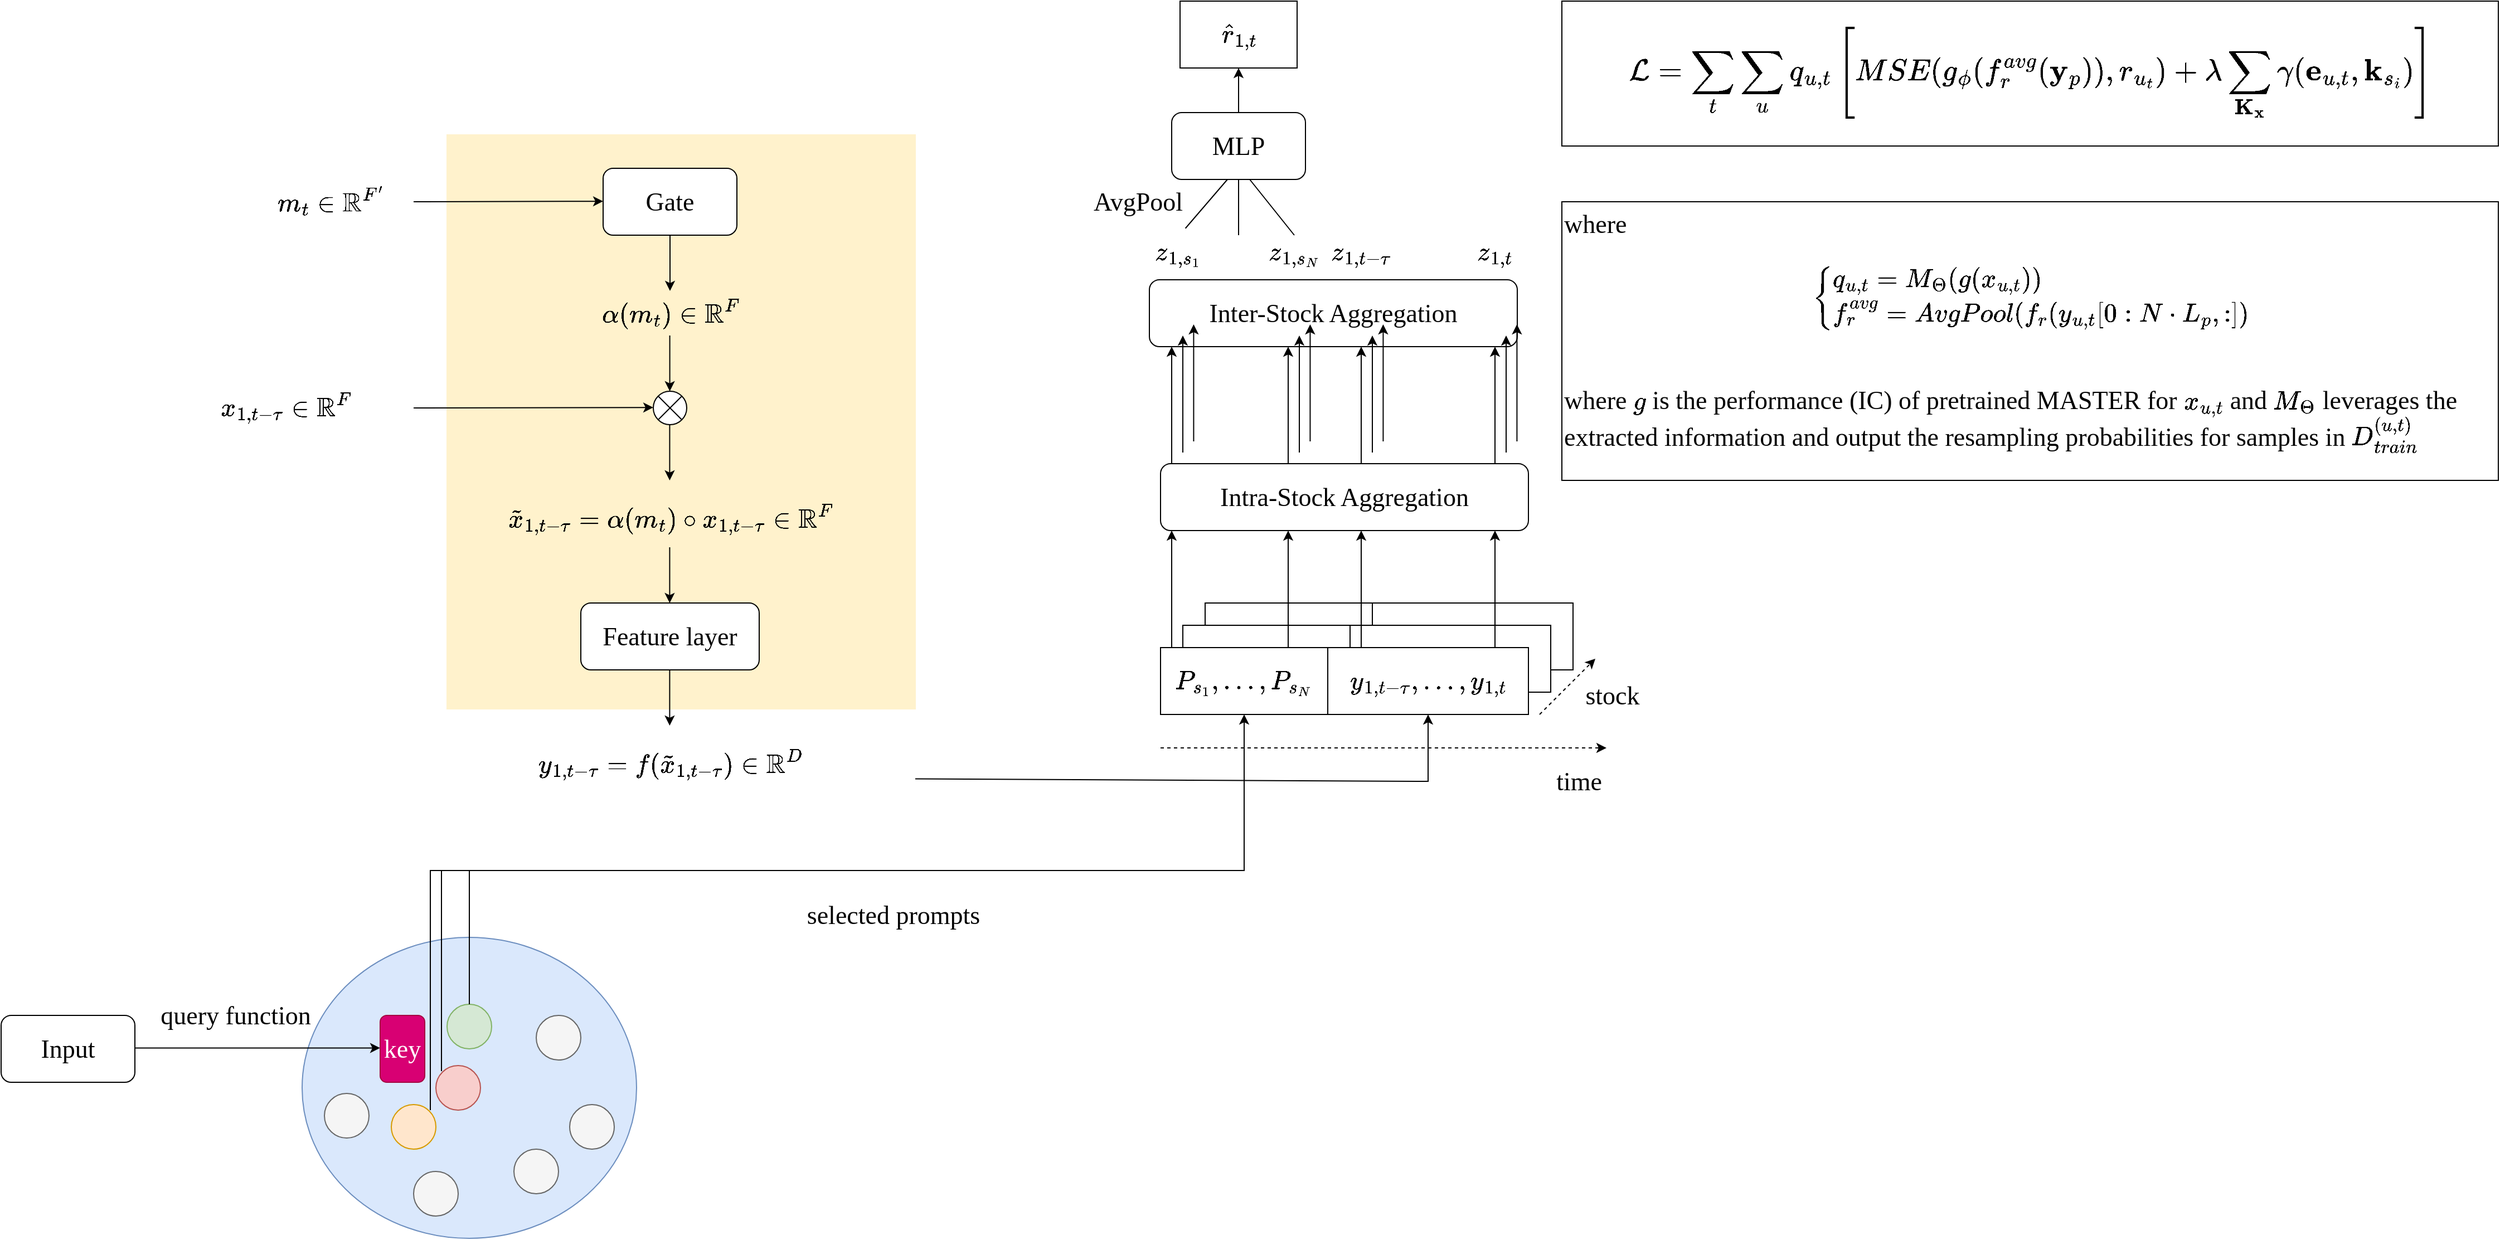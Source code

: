 <mxfile version="23.0.2" type="github">
  <diagram name="第 1 页" id="YHMcrKDChnRwgBGesPPQ">
    <mxGraphModel dx="2022" dy="1967" grid="1" gridSize="10" guides="1" tooltips="1" connect="1" arrows="1" fold="1" page="1" pageScale="1" pageWidth="980" pageHeight="1390" math="1" shadow="0">
      <root>
        <mxCell id="0" />
        <mxCell id="1" parent="0" />
        <mxCell id="3Lwh0dKBMKmvehDUKk6b-59" value="" style="rounded=0;whiteSpace=wrap;html=1;fontFamily=Times New Roman;fontSize=23;" parent="1" vertex="1">
          <mxGeometry x="950" y="480" width="180" height="60" as="geometry" />
        </mxCell>
        <mxCell id="3Lwh0dKBMKmvehDUKk6b-60" value="" style="rounded=0;whiteSpace=wrap;html=1;fontFamily=Times New Roman;fontSize=23;" parent="1" vertex="1">
          <mxGeometry x="800" y="480" width="150" height="60" as="geometry" />
        </mxCell>
        <mxCell id="3Lwh0dKBMKmvehDUKk6b-57" value="" style="rounded=0;whiteSpace=wrap;html=1;fontFamily=Times New Roman;fontSize=23;" parent="1" vertex="1">
          <mxGeometry x="930" y="500" width="180" height="60" as="geometry" />
        </mxCell>
        <mxCell id="3Lwh0dKBMKmvehDUKk6b-58" value="" style="rounded=0;whiteSpace=wrap;html=1;fontFamily=Times New Roman;fontSize=23;" parent="1" vertex="1">
          <mxGeometry x="780" y="500" width="150" height="60" as="geometry" />
        </mxCell>
        <mxCell id="3Lwh0dKBMKmvehDUKk6b-25" value="" style="ellipse;whiteSpace=wrap;html=1;fillColor=#dae8fc;strokeColor=#6c8ebf;fontFamily=Times New Roman;fontSize=23;" parent="1" vertex="1">
          <mxGeometry x="-10" y="780" width="300" height="270" as="geometry" />
        </mxCell>
        <mxCell id="3Lwh0dKBMKmvehDUKk6b-22" value="" style="rounded=0;whiteSpace=wrap;html=1;fillColor=#FFF2CC;strokeColor=#FFF2CC;fontFamily=Times New Roman;fontSize=23;" parent="1" vertex="1">
          <mxGeometry x="120" y="60" width="420" height="515" as="geometry" />
        </mxCell>
        <mxCell id="3Lwh0dKBMKmvehDUKk6b-2" value="&lt;font style=&quot;font-size: 23px;&quot;&gt;Gate&lt;/font&gt;" style="rounded=1;whiteSpace=wrap;html=1;fontFamily=Times New Roman;fontSize=23;" parent="1" vertex="1">
          <mxGeometry x="260" y="90" width="120" height="60" as="geometry" />
        </mxCell>
        <mxCell id="3Lwh0dKBMKmvehDUKk6b-5" value="&lt;font style=&quot;font-size: 23px;&quot;&gt;$$m_t \in \mathbb{R}^{F&#39;}$$&lt;/font&gt;" style="text;html=1;align=center;verticalAlign=middle;resizable=0;points=[];autosize=1;strokeColor=none;fillColor=none;fontFamily=Times New Roman;fontSize=23;" parent="1" vertex="1">
          <mxGeometry x="-135" y="100" width="300" height="40" as="geometry" />
        </mxCell>
        <mxCell id="3Lwh0dKBMKmvehDUKk6b-8" value="" style="endArrow=classic;html=1;rounded=0;exitX=0.5;exitY=1;exitDx=0;exitDy=0;fontFamily=Times New Roman;fontSize=23;" parent="1" source="3Lwh0dKBMKmvehDUKk6b-2" edge="1">
          <mxGeometry width="50" height="50" relative="1" as="geometry">
            <mxPoint x="330" y="240" as="sourcePoint" />
            <mxPoint x="320" y="200" as="targetPoint" />
          </mxGeometry>
        </mxCell>
        <mxCell id="3Lwh0dKBMKmvehDUKk6b-9" value="&lt;font style=&quot;font-size: 23px;&quot;&gt;$$\alpha({m_t}) \in \mathbb{R}^{F}$$&lt;/font&gt;" style="text;html=1;align=center;verticalAlign=middle;resizable=0;points=[];autosize=1;strokeColor=none;fillColor=none;fontFamily=Times New Roman;fontSize=23;" parent="1" vertex="1">
          <mxGeometry x="125" y="200" width="390" height="40" as="geometry" />
        </mxCell>
        <mxCell id="3Lwh0dKBMKmvehDUKk6b-10" value="&lt;font style=&quot;font-size: 23px;&quot;&gt;$$x_{1,t-\tau}\in \mathbb{R}^{F}&lt;br style=&quot;font-size: 23px;&quot;&gt;$$&lt;/font&gt;" style="text;html=1;align=center;verticalAlign=middle;resizable=0;points=[];autosize=1;strokeColor=none;fillColor=none;fontFamily=Times New Roman;fontSize=23;" parent="1" vertex="1">
          <mxGeometry x="-200" y="270" width="350" height="70" as="geometry" />
        </mxCell>
        <mxCell id="3Lwh0dKBMKmvehDUKk6b-12" value="" style="endArrow=classic;html=1;rounded=0;exitX=0.5;exitY=1;exitDx=0;exitDy=0;fontFamily=Times New Roman;fontSize=23;" parent="1" edge="1">
          <mxGeometry width="50" height="50" relative="1" as="geometry">
            <mxPoint x="319.79" y="240" as="sourcePoint" />
            <mxPoint x="319.79" y="290" as="targetPoint" />
          </mxGeometry>
        </mxCell>
        <mxCell id="3Lwh0dKBMKmvehDUKk6b-13" value="" style="shape=sumEllipse;perimeter=ellipsePerimeter;whiteSpace=wrap;html=1;backgroundOutline=1;fontFamily=Times New Roman;fontSize=23;" parent="1" vertex="1">
          <mxGeometry x="305" y="290" width="30" height="30" as="geometry" />
        </mxCell>
        <mxCell id="3Lwh0dKBMKmvehDUKk6b-14" value="&lt;font style=&quot;font-size: 23px;&quot;&gt;$$\tilde{x}_{1,t-\tau} =\alpha({m_t}) \circ x_{1,t-\tau}&lt;br style=&quot;font-size: 23px;&quot;&gt;\in \mathbb{R}^{F}&lt;br style=&quot;font-size: 23px;&quot;&gt;$$&lt;/font&gt;" style="text;html=1;align=center;verticalAlign=middle;resizable=0;points=[];autosize=1;strokeColor=none;fillColor=none;fontFamily=Times New Roman;fontSize=23;" parent="1" vertex="1">
          <mxGeometry x="50" y="355" width="540" height="100" as="geometry" />
        </mxCell>
        <mxCell id="3Lwh0dKBMKmvehDUKk6b-15" value="" style="endArrow=classic;html=1;rounded=0;exitX=0.5;exitY=1;exitDx=0;exitDy=0;fontFamily=Times New Roman;fontSize=23;" parent="1" edge="1">
          <mxGeometry width="50" height="50" relative="1" as="geometry">
            <mxPoint x="319.71" y="320" as="sourcePoint" />
            <mxPoint x="319.71" y="370" as="targetPoint" />
          </mxGeometry>
        </mxCell>
        <mxCell id="3Lwh0dKBMKmvehDUKk6b-16" value="" style="endArrow=classic;html=1;rounded=0;exitX=0.5;exitY=1;exitDx=0;exitDy=0;fontFamily=Times New Roman;fontSize=23;" parent="1" edge="1">
          <mxGeometry width="50" height="50" relative="1" as="geometry">
            <mxPoint x="319.71" y="430" as="sourcePoint" />
            <mxPoint x="319.71" y="480" as="targetPoint" />
          </mxGeometry>
        </mxCell>
        <mxCell id="3Lwh0dKBMKmvehDUKk6b-17" value="&lt;font style=&quot;font-size: 23px;&quot;&gt;Feature layer&lt;/font&gt;" style="rounded=1;whiteSpace=wrap;html=1;fontFamily=Times New Roman;fontSize=23;" parent="1" vertex="1">
          <mxGeometry x="240" y="480" width="160" height="60" as="geometry" />
        </mxCell>
        <mxCell id="3Lwh0dKBMKmvehDUKk6b-18" value="&lt;font style=&quot;font-size: 23px;&quot;&gt;$$y_{1,t-\tau} = f(\tilde{x}_{1,t-\tau}&lt;br style=&quot;font-size: 23px;&quot;&gt;)\in \mathbb{R}^{D}&lt;br style=&quot;font-size: 23px;&quot;&gt;$$&lt;/font&gt;" style="text;html=1;align=center;verticalAlign=middle;resizable=0;points=[];autosize=1;strokeColor=none;fillColor=none;fontFamily=Times New Roman;fontSize=23;" parent="1" vertex="1">
          <mxGeometry x="130" y="575" width="380" height="100" as="geometry" />
        </mxCell>
        <mxCell id="3Lwh0dKBMKmvehDUKk6b-21" value="" style="endArrow=classic;html=1;rounded=0;exitX=0.5;exitY=1;exitDx=0;exitDy=0;fontFamily=Times New Roman;fontSize=23;" parent="1" edge="1">
          <mxGeometry width="50" height="50" relative="1" as="geometry">
            <mxPoint x="319.7" y="540" as="sourcePoint" />
            <mxPoint x="319.7" y="590" as="targetPoint" />
          </mxGeometry>
        </mxCell>
        <mxCell id="3Lwh0dKBMKmvehDUKk6b-23" value="" style="endArrow=classic;html=1;rounded=0;entryX=0;entryY=0.5;entryDx=0;entryDy=0;fontFamily=Times New Roman;fontSize=23;" parent="1" edge="1">
          <mxGeometry width="50" height="50" relative="1" as="geometry">
            <mxPoint x="90" y="120" as="sourcePoint" />
            <mxPoint x="260" y="119.57" as="targetPoint" />
          </mxGeometry>
        </mxCell>
        <mxCell id="3Lwh0dKBMKmvehDUKk6b-24" value="" style="endArrow=classic;html=1;rounded=0;entryX=0;entryY=0.5;entryDx=0;entryDy=0;fontFamily=Times New Roman;fontSize=23;" parent="1" edge="1">
          <mxGeometry width="50" height="50" relative="1" as="geometry">
            <mxPoint x="90" y="305" as="sourcePoint" />
            <mxPoint x="305" y="304.57" as="targetPoint" />
          </mxGeometry>
        </mxCell>
        <mxCell id="3Lwh0dKBMKmvehDUKk6b-26" value="&lt;font style=&quot;font-size: 23px;&quot;&gt;Input&lt;/font&gt;" style="rounded=1;whiteSpace=wrap;html=1;fontFamily=Times New Roman;fontSize=23;" parent="1" vertex="1">
          <mxGeometry x="-280" y="850" width="120" height="60" as="geometry" />
        </mxCell>
        <mxCell id="3Lwh0dKBMKmvehDUKk6b-27" value="" style="endArrow=classic;html=1;rounded=0;fontFamily=Times New Roman;fontSize=23;" parent="1" edge="1">
          <mxGeometry width="50" height="50" relative="1" as="geometry">
            <mxPoint x="-160" y="879.23" as="sourcePoint" />
            <mxPoint x="60" y="879.23" as="targetPoint" />
          </mxGeometry>
        </mxCell>
        <mxCell id="3Lwh0dKBMKmvehDUKk6b-28" value="&lt;font style=&quot;font-size: 23px;&quot;&gt;query function&lt;/font&gt;" style="text;html=1;align=center;verticalAlign=middle;resizable=0;points=[];autosize=1;strokeColor=none;fillColor=none;fontFamily=Times New Roman;fontSize=23;" parent="1" vertex="1">
          <mxGeometry x="-150" y="830" width="160" height="40" as="geometry" />
        </mxCell>
        <mxCell id="3Lwh0dKBMKmvehDUKk6b-29" value="&lt;font style=&quot;font-size: 23px;&quot;&gt;key&lt;/font&gt;" style="rounded=1;whiteSpace=wrap;html=1;fillColor=#d80073;fontColor=#ffffff;strokeColor=#A50040;fontFamily=Times New Roman;fontSize=23;" parent="1" vertex="1">
          <mxGeometry x="60" y="850" width="40" height="60" as="geometry" />
        </mxCell>
        <mxCell id="3Lwh0dKBMKmvehDUKk6b-30" value="" style="ellipse;whiteSpace=wrap;html=1;aspect=fixed;fillColor=#d5e8d4;strokeColor=#82b366;fontFamily=Times New Roman;fontSize=23;" parent="1" vertex="1">
          <mxGeometry x="120" y="840" width="40" height="40" as="geometry" />
        </mxCell>
        <mxCell id="3Lwh0dKBMKmvehDUKk6b-31" value="" style="ellipse;whiteSpace=wrap;html=1;aspect=fixed;fillColor=#f8cecc;strokeColor=#b85450;fontFamily=Times New Roman;fontSize=23;" parent="1" vertex="1">
          <mxGeometry x="110" y="895" width="40" height="40" as="geometry" />
        </mxCell>
        <mxCell id="3Lwh0dKBMKmvehDUKk6b-32" value="" style="ellipse;whiteSpace=wrap;html=1;aspect=fixed;fillColor=#ffe6cc;strokeColor=#d79b00;fontFamily=Times New Roman;fontSize=23;" parent="1" vertex="1">
          <mxGeometry x="70" y="930" width="40" height="40" as="geometry" />
        </mxCell>
        <mxCell id="3Lwh0dKBMKmvehDUKk6b-41" value="" style="ellipse;whiteSpace=wrap;html=1;aspect=fixed;fillColor=#f5f5f5;strokeColor=#666666;fontColor=#333333;fontFamily=Times New Roman;fontSize=23;" parent="1" vertex="1">
          <mxGeometry x="200" y="850" width="40" height="40" as="geometry" />
        </mxCell>
        <mxCell id="3Lwh0dKBMKmvehDUKk6b-43" value="" style="ellipse;whiteSpace=wrap;html=1;aspect=fixed;fillColor=#f5f5f5;strokeColor=#666666;fontColor=#333333;fontFamily=Times New Roman;fontSize=23;" parent="1" vertex="1">
          <mxGeometry x="230" y="930" width="40" height="40" as="geometry" />
        </mxCell>
        <mxCell id="3Lwh0dKBMKmvehDUKk6b-44" value="" style="ellipse;whiteSpace=wrap;html=1;aspect=fixed;fillColor=#f5f5f5;strokeColor=#666666;fontColor=#333333;fontFamily=Times New Roman;fontSize=23;" parent="1" vertex="1">
          <mxGeometry x="180" y="970" width="40" height="40" as="geometry" />
        </mxCell>
        <mxCell id="3Lwh0dKBMKmvehDUKk6b-45" value="" style="ellipse;whiteSpace=wrap;html=1;aspect=fixed;fillColor=#f5f5f5;strokeColor=#666666;fontColor=#333333;fontFamily=Times New Roman;fontSize=23;" parent="1" vertex="1">
          <mxGeometry x="90" y="990" width="40" height="40" as="geometry" />
        </mxCell>
        <mxCell id="3Lwh0dKBMKmvehDUKk6b-46" value="" style="ellipse;whiteSpace=wrap;html=1;aspect=fixed;fillColor=#f5f5f5;strokeColor=#666666;fontColor=#333333;fontFamily=Times New Roman;fontSize=23;" parent="1" vertex="1">
          <mxGeometry x="10" y="920" width="40" height="40" as="geometry" />
        </mxCell>
        <mxCell id="3Lwh0dKBMKmvehDUKk6b-47" value="" style="endArrow=classic;html=1;rounded=0;entryX=0.5;entryY=1;entryDx=0;entryDy=0;fontFamily=Times New Roman;fontSize=23;" parent="1" target="3Lwh0dKBMKmvehDUKk6b-56" edge="1">
          <mxGeometry width="50" height="50" relative="1" as="geometry">
            <mxPoint x="140" y="840" as="sourcePoint" />
            <mxPoint x="880" y="580" as="targetPoint" />
            <Array as="points">
              <mxPoint x="140" y="720" />
              <mxPoint x="835" y="720" />
            </Array>
          </mxGeometry>
        </mxCell>
        <mxCell id="3Lwh0dKBMKmvehDUKk6b-49" value="" style="endArrow=classic;html=1;rounded=0;exitX=1.031;exitY=0.628;exitDx=0;exitDy=0;exitPerimeter=0;entryX=0.5;entryY=1;entryDx=0;entryDy=0;fontFamily=Times New Roman;fontSize=23;" parent="1" target="3Lwh0dKBMKmvehDUKk6b-50" edge="1">
          <mxGeometry width="50" height="50" relative="1" as="geometry">
            <mxPoint x="540.0" y="637.8" as="sourcePoint" />
            <mxPoint x="998" y="690" as="targetPoint" />
            <Array as="points">
              <mxPoint x="1000" y="640" />
            </Array>
          </mxGeometry>
        </mxCell>
        <mxCell id="3Lwh0dKBMKmvehDUKk6b-50" value="&lt;font style=&quot;font-size: 23px;&quot;&gt;$$y_{1,t-\tau}, \dots,&amp;nbsp;y_{1,t}$$&lt;/font&gt;" style="rounded=0;whiteSpace=wrap;html=1;fontFamily=Times New Roman;fontSize=23;" parent="1" vertex="1">
          <mxGeometry x="910" y="520" width="180" height="60" as="geometry" />
        </mxCell>
        <mxCell id="3Lwh0dKBMKmvehDUKk6b-54" value="" style="endArrow=none;html=1;rounded=0;fontFamily=Times New Roman;fontSize=23;" parent="1" edge="1">
          <mxGeometry width="50" height="50" relative="1" as="geometry">
            <mxPoint x="115" y="900" as="sourcePoint" />
            <mxPoint x="140" y="720" as="targetPoint" />
            <Array as="points">
              <mxPoint x="115" y="720" />
            </Array>
          </mxGeometry>
        </mxCell>
        <mxCell id="3Lwh0dKBMKmvehDUKk6b-55" value="" style="endArrow=none;html=1;rounded=0;fontFamily=Times New Roman;fontSize=23;" parent="1" edge="1">
          <mxGeometry width="50" height="50" relative="1" as="geometry">
            <mxPoint x="105" y="935" as="sourcePoint" />
            <mxPoint x="120" y="720" as="targetPoint" />
            <Array as="points">
              <mxPoint x="105" y="720" />
            </Array>
          </mxGeometry>
        </mxCell>
        <mxCell id="3Lwh0dKBMKmvehDUKk6b-56" value="&lt;font style=&quot;font-size: 23px;&quot;&gt;$$P_{s_1}, \dots,P_{s_N}&lt;br style=&quot;font-size: 23px;&quot;&gt;$$&lt;/font&gt;" style="rounded=0;whiteSpace=wrap;html=1;fontFamily=Times New Roman;fontSize=23;" parent="1" vertex="1">
          <mxGeometry x="760" y="520" width="150" height="60" as="geometry" />
        </mxCell>
        <mxCell id="3Lwh0dKBMKmvehDUKk6b-62" value="" style="endArrow=classic;html=1;rounded=0;dashed=1;fontFamily=Times New Roman;fontSize=23;" parent="1" edge="1">
          <mxGeometry width="50" height="50" relative="1" as="geometry">
            <mxPoint x="1100" y="580" as="sourcePoint" />
            <mxPoint x="1150" y="530" as="targetPoint" />
          </mxGeometry>
        </mxCell>
        <mxCell id="3Lwh0dKBMKmvehDUKk6b-63" value="&lt;font style=&quot;font-size: 23px;&quot;&gt;stock&lt;/font&gt;" style="text;html=1;align=center;verticalAlign=middle;resizable=0;points=[];autosize=1;strokeColor=none;fillColor=none;fontFamily=Times New Roman;fontSize=23;" parent="1" vertex="1">
          <mxGeometry x="1130" y="543" width="70" height="40" as="geometry" />
        </mxCell>
        <mxCell id="3Lwh0dKBMKmvehDUKk6b-64" value="" style="endArrow=classic;html=1;rounded=0;dashed=1;fontFamily=Times New Roman;fontSize=23;" parent="1" edge="1">
          <mxGeometry width="50" height="50" relative="1" as="geometry">
            <mxPoint x="760" y="610" as="sourcePoint" />
            <mxPoint x="1160" y="610" as="targetPoint" />
          </mxGeometry>
        </mxCell>
        <mxCell id="3Lwh0dKBMKmvehDUKk6b-65" value="&lt;font style=&quot;font-size: 23px;&quot;&gt;time&lt;/font&gt;" style="text;html=1;align=center;verticalAlign=middle;resizable=0;points=[];autosize=1;strokeColor=none;fillColor=none;fontFamily=Times New Roman;fontSize=23;" parent="1" vertex="1">
          <mxGeometry x="1105" y="620" width="60" height="40" as="geometry" />
        </mxCell>
        <mxCell id="3Lwh0dKBMKmvehDUKk6b-66" value="" style="endArrow=classic;html=1;rounded=0;exitX=0;exitY=0.25;exitDx=0;exitDy=0;fontFamily=Times New Roman;fontSize=23;" parent="1" edge="1">
          <mxGeometry width="50" height="50" relative="1" as="geometry">
            <mxPoint x="770" y="520" as="sourcePoint" />
            <mxPoint x="770" y="415" as="targetPoint" />
          </mxGeometry>
        </mxCell>
        <mxCell id="3Lwh0dKBMKmvehDUKk6b-67" value="" style="endArrow=classic;html=1;rounded=0;exitX=0;exitY=0.25;exitDx=0;exitDy=0;fontFamily=Times New Roman;fontSize=23;" parent="1" edge="1">
          <mxGeometry width="50" height="50" relative="1" as="geometry">
            <mxPoint x="874.5" y="520" as="sourcePoint" />
            <mxPoint x="874.5" y="415" as="targetPoint" />
          </mxGeometry>
        </mxCell>
        <mxCell id="3Lwh0dKBMKmvehDUKk6b-68" value="" style="endArrow=classic;html=1;rounded=0;exitX=0;exitY=0.25;exitDx=0;exitDy=0;fontFamily=Times New Roman;fontSize=23;" parent="1" edge="1">
          <mxGeometry width="50" height="50" relative="1" as="geometry">
            <mxPoint x="940" y="520" as="sourcePoint" />
            <mxPoint x="940" y="415" as="targetPoint" />
          </mxGeometry>
        </mxCell>
        <mxCell id="3Lwh0dKBMKmvehDUKk6b-69" value="" style="endArrow=classic;html=1;rounded=0;exitX=0;exitY=0.25;exitDx=0;exitDy=0;fontFamily=Times New Roman;fontSize=23;" parent="1" edge="1">
          <mxGeometry width="50" height="50" relative="1" as="geometry">
            <mxPoint x="1060" y="520" as="sourcePoint" />
            <mxPoint x="1060" y="415" as="targetPoint" />
          </mxGeometry>
        </mxCell>
        <mxCell id="3Lwh0dKBMKmvehDUKk6b-70" value="&lt;font style=&quot;font-size: 23px;&quot;&gt;Intra-Stock Aggregation&lt;/font&gt;" style="rounded=1;whiteSpace=wrap;html=1;fontFamily=Times New Roman;fontSize=23;" parent="1" vertex="1">
          <mxGeometry x="760" y="355" width="330" height="60" as="geometry" />
        </mxCell>
        <mxCell id="3Lwh0dKBMKmvehDUKk6b-71" value="&lt;font style=&quot;font-size: 23px;&quot;&gt;selected prompts&lt;/font&gt;" style="text;html=1;align=center;verticalAlign=middle;resizable=0;points=[];autosize=1;strokeColor=none;fillColor=none;fontFamily=Times New Roman;fontSize=23;" parent="1" vertex="1">
          <mxGeometry x="430" y="740" width="180" height="40" as="geometry" />
        </mxCell>
        <mxCell id="3Lwh0dKBMKmvehDUKk6b-72" value="" style="endArrow=classic;html=1;rounded=0;exitX=0;exitY=0.25;exitDx=0;exitDy=0;fontFamily=Times New Roman;fontSize=23;" parent="1" edge="1">
          <mxGeometry width="50" height="50" relative="1" as="geometry">
            <mxPoint x="770" y="355" as="sourcePoint" />
            <mxPoint x="770" y="250" as="targetPoint" />
          </mxGeometry>
        </mxCell>
        <mxCell id="3Lwh0dKBMKmvehDUKk6b-73" value="" style="endArrow=classic;html=1;rounded=0;exitX=0;exitY=0.25;exitDx=0;exitDy=0;fontFamily=Times New Roman;fontSize=23;" parent="1" edge="1">
          <mxGeometry width="50" height="50" relative="1" as="geometry">
            <mxPoint x="874.5" y="355" as="sourcePoint" />
            <mxPoint x="874.5" y="250" as="targetPoint" />
          </mxGeometry>
        </mxCell>
        <mxCell id="3Lwh0dKBMKmvehDUKk6b-74" value="" style="endArrow=classic;html=1;rounded=0;exitX=0;exitY=0.25;exitDx=0;exitDy=0;fontFamily=Times New Roman;fontSize=23;" parent="1" edge="1">
          <mxGeometry width="50" height="50" relative="1" as="geometry">
            <mxPoint x="940" y="355" as="sourcePoint" />
            <mxPoint x="940" y="250" as="targetPoint" />
          </mxGeometry>
        </mxCell>
        <mxCell id="3Lwh0dKBMKmvehDUKk6b-76" value="&lt;font style=&quot;font-size: 23px;&quot;&gt;Inter-Stock Aggregation&lt;/font&gt;" style="rounded=1;whiteSpace=wrap;html=1;fontFamily=Times New Roman;fontSize=23;" parent="1" vertex="1">
          <mxGeometry x="750" y="190" width="330" height="60" as="geometry" />
        </mxCell>
        <mxCell id="3Lwh0dKBMKmvehDUKk6b-75" value="" style="endArrow=classic;html=1;rounded=0;exitX=0;exitY=0.25;exitDx=0;exitDy=0;fontFamily=Times New Roman;fontSize=23;" parent="1" edge="1">
          <mxGeometry width="50" height="50" relative="1" as="geometry">
            <mxPoint x="1060" y="355" as="sourcePoint" />
            <mxPoint x="1060" y="250" as="targetPoint" />
          </mxGeometry>
        </mxCell>
        <mxCell id="3Lwh0dKBMKmvehDUKk6b-77" value="$$z_{1, s_1}$$" style="text;html=1;align=center;verticalAlign=middle;resizable=0;points=[];autosize=1;strokeColor=none;fillColor=none;fontSize=23;fontFamily=Times New Roman;" parent="1" vertex="1">
          <mxGeometry x="690" y="145" width="170" height="40" as="geometry" />
        </mxCell>
        <mxCell id="3Lwh0dKBMKmvehDUKk6b-78" value="$$z_{1, s_N}$$" style="text;html=1;align=center;verticalAlign=middle;resizable=0;points=[];autosize=1;strokeColor=none;fillColor=none;fontSize=23;fontFamily=Times New Roman;" parent="1" vertex="1">
          <mxGeometry x="795" y="145" width="170" height="40" as="geometry" />
        </mxCell>
        <mxCell id="3Lwh0dKBMKmvehDUKk6b-79" value="$$z_{1, t-\tau}$$" style="text;html=1;align=center;verticalAlign=middle;resizable=0;points=[];autosize=1;strokeColor=none;fillColor=none;fontSize=23;fontFamily=Times New Roman;" parent="1" vertex="1">
          <mxGeometry x="850" y="145" width="180" height="40" as="geometry" />
        </mxCell>
        <mxCell id="3Lwh0dKBMKmvehDUKk6b-81" value="$$z_{1, t}$$" style="text;html=1;align=center;verticalAlign=middle;resizable=0;points=[];autosize=1;strokeColor=none;fillColor=none;fontSize=23;fontFamily=Times New Roman;" parent="1" vertex="1">
          <mxGeometry x="990" y="145" width="140" height="40" as="geometry" />
        </mxCell>
        <mxCell id="3Lwh0dKBMKmvehDUKk6b-82" value="" style="endArrow=classic;html=1;rounded=0;exitX=0;exitY=0.25;exitDx=0;exitDy=0;fontFamily=Times New Roman;fontSize=23;" parent="1" edge="1">
          <mxGeometry width="50" height="50" relative="1" as="geometry">
            <mxPoint x="780" y="345" as="sourcePoint" />
            <mxPoint x="780" y="240" as="targetPoint" />
          </mxGeometry>
        </mxCell>
        <mxCell id="3Lwh0dKBMKmvehDUKk6b-83" value="" style="endArrow=classic;html=1;rounded=0;exitX=0;exitY=0.25;exitDx=0;exitDy=0;fontFamily=Times New Roman;fontSize=23;" parent="1" edge="1">
          <mxGeometry width="50" height="50" relative="1" as="geometry">
            <mxPoint x="884.5" y="345" as="sourcePoint" />
            <mxPoint x="884.5" y="240" as="targetPoint" />
          </mxGeometry>
        </mxCell>
        <mxCell id="3Lwh0dKBMKmvehDUKk6b-84" value="" style="endArrow=classic;html=1;rounded=0;exitX=0;exitY=0.25;exitDx=0;exitDy=0;fontFamily=Times New Roman;fontSize=23;" parent="1" edge="1">
          <mxGeometry width="50" height="50" relative="1" as="geometry">
            <mxPoint x="950" y="345" as="sourcePoint" />
            <mxPoint x="950" y="240" as="targetPoint" />
          </mxGeometry>
        </mxCell>
        <mxCell id="3Lwh0dKBMKmvehDUKk6b-85" value="" style="endArrow=classic;html=1;rounded=0;exitX=0;exitY=0.25;exitDx=0;exitDy=0;fontFamily=Times New Roman;fontSize=23;" parent="1" edge="1">
          <mxGeometry width="50" height="50" relative="1" as="geometry">
            <mxPoint x="1070" y="345" as="sourcePoint" />
            <mxPoint x="1070" y="240" as="targetPoint" />
          </mxGeometry>
        </mxCell>
        <mxCell id="3Lwh0dKBMKmvehDUKk6b-86" value="" style="endArrow=classic;html=1;rounded=0;exitX=0;exitY=0.25;exitDx=0;exitDy=0;fontFamily=Times New Roman;fontSize=23;" parent="1" edge="1">
          <mxGeometry width="50" height="50" relative="1" as="geometry">
            <mxPoint x="789.71" y="335" as="sourcePoint" />
            <mxPoint x="789.71" y="230" as="targetPoint" />
          </mxGeometry>
        </mxCell>
        <mxCell id="3Lwh0dKBMKmvehDUKk6b-87" value="" style="endArrow=classic;html=1;rounded=0;exitX=0;exitY=0.25;exitDx=0;exitDy=0;fontFamily=Times New Roman;fontSize=23;" parent="1" edge="1">
          <mxGeometry width="50" height="50" relative="1" as="geometry">
            <mxPoint x="894.21" y="335" as="sourcePoint" />
            <mxPoint x="894.21" y="230" as="targetPoint" />
          </mxGeometry>
        </mxCell>
        <mxCell id="3Lwh0dKBMKmvehDUKk6b-88" value="" style="endArrow=classic;html=1;rounded=0;exitX=0;exitY=0.25;exitDx=0;exitDy=0;fontFamily=Times New Roman;fontSize=23;" parent="1" edge="1">
          <mxGeometry width="50" height="50" relative="1" as="geometry">
            <mxPoint x="959.71" y="335" as="sourcePoint" />
            <mxPoint x="959.71" y="230" as="targetPoint" />
          </mxGeometry>
        </mxCell>
        <mxCell id="3Lwh0dKBMKmvehDUKk6b-89" value="" style="endArrow=classic;html=1;rounded=0;exitX=0;exitY=0.25;exitDx=0;exitDy=0;fontFamily=Times New Roman;fontSize=23;" parent="1" edge="1">
          <mxGeometry width="50" height="50" relative="1" as="geometry">
            <mxPoint x="1079.71" y="335" as="sourcePoint" />
            <mxPoint x="1079.71" y="230" as="targetPoint" />
          </mxGeometry>
        </mxCell>
        <mxCell id="3Lwh0dKBMKmvehDUKk6b-90" value="" style="endArrow=none;html=1;rounded=0;exitX=0.543;exitY=-0.028;exitDx=0;exitDy=0;exitPerimeter=0;fontFamily=Times New Roman;fontSize=23;" parent="1" source="3Lwh0dKBMKmvehDUKk6b-77" edge="1">
          <mxGeometry width="50" height="50" relative="1" as="geometry">
            <mxPoint x="775" y="150" as="sourcePoint" />
            <mxPoint x="820" y="100" as="targetPoint" />
          </mxGeometry>
        </mxCell>
        <mxCell id="3Lwh0dKBMKmvehDUKk6b-91" value="" style="endArrow=none;html=1;rounded=0;fontFamily=Times New Roman;fontSize=23;" parent="1" edge="1">
          <mxGeometry width="50" height="50" relative="1" as="geometry">
            <mxPoint x="830" y="150" as="sourcePoint" />
            <mxPoint x="830" y="100" as="targetPoint" />
          </mxGeometry>
        </mxCell>
        <mxCell id="3Lwh0dKBMKmvehDUKk6b-92" value="" style="endArrow=none;html=1;rounded=0;fontFamily=Times New Roman;fontSize=23;" parent="1" edge="1">
          <mxGeometry width="50" height="50" relative="1" as="geometry">
            <mxPoint x="880" y="150" as="sourcePoint" />
            <mxPoint x="840" y="100" as="targetPoint" />
          </mxGeometry>
        </mxCell>
        <mxCell id="3Lwh0dKBMKmvehDUKk6b-93" value="&lt;font style=&quot;font-size: 23px;&quot;&gt;AvgPool&lt;/font&gt;" style="text;html=1;strokeColor=none;fillColor=none;align=center;verticalAlign=middle;whiteSpace=wrap;rounded=0;fontFamily=Times New Roman;fontSize=23;" parent="1" vertex="1">
          <mxGeometry x="710" y="105" width="60" height="30" as="geometry" />
        </mxCell>
        <mxCell id="3Lwh0dKBMKmvehDUKk6b-94" value="&lt;font style=&quot;font-size: 23px;&quot;&gt;MLP&lt;/font&gt;" style="rounded=1;whiteSpace=wrap;html=1;fontFamily=Times New Roman;fontSize=23;" parent="1" vertex="1">
          <mxGeometry x="770" y="40" width="120" height="60" as="geometry" />
        </mxCell>
        <mxCell id="3Lwh0dKBMKmvehDUKk6b-95" value="" style="endArrow=classic;html=1;rounded=0;fontFamily=Times New Roman;fontSize=23;" parent="1" target="3Lwh0dKBMKmvehDUKk6b-96" edge="1">
          <mxGeometry width="50" height="50" relative="1" as="geometry">
            <mxPoint x="830" y="40" as="sourcePoint" />
            <mxPoint x="830" y="-10" as="targetPoint" />
          </mxGeometry>
        </mxCell>
        <mxCell id="3Lwh0dKBMKmvehDUKk6b-96" value="$$\hat{r}_{1, t}$$" style="rounded=0;whiteSpace=wrap;html=1;verticalAlign=middle;fontFamily=Times New Roman;fontSize=23;" parent="1" vertex="1">
          <mxGeometry x="777.5" y="-60" width="105" height="60" as="geometry" />
        </mxCell>
        <mxCell id="3Lwh0dKBMKmvehDUKk6b-97" value="&lt;font style=&quot;font-size: 23px;&quot;&gt;$$\mathcal{L} = \sum_{t} \sum_{u} q_{u,t}\left[ MSE(g_\phi(f_r^{avg}(\mathbf{y}_p)), r_{u_t})+\lambda \sum_{\mathbf{K}_{\mathbf{x}}} \gamma (\mathbf{e}_{u,t}, \mathbf{k}_{s_i}) \right] $$&lt;/font&gt;" style="rounded=0;whiteSpace=wrap;html=1;" parent="1" vertex="1">
          <mxGeometry x="1120" y="-60" width="840" height="130" as="geometry" />
        </mxCell>
        <mxCell id="3Lwh0dKBMKmvehDUKk6b-98" value="&lt;font face=&quot;Times New Roman&quot; style=&quot;font-size: 23px;&quot;&gt;where&lt;br&gt;$$&lt;br&gt;\begin{cases}&lt;br&gt;q_{u,t} = M_{\Theta}(g(x_{u,t})) \\&lt;br&gt;f_r^{avg} = AvgPool(f_r(y_{u,t}[0:N\cdot L_p, :])&lt;br&gt;\end{cases}&lt;br&gt;$$&lt;br&gt;where \(g\) is the performance (IC) of pretrained MASTER for \(x_{u,t}\) and \(M_{\Theta}\)&amp;nbsp;&lt;/font&gt;&lt;font face=&quot;Times New Roman&quot;&gt;&lt;span style=&quot;font-size: 23px;&quot;&gt;leverages the extracted information and&amp;nbsp;&lt;/span&gt;&lt;/font&gt;&lt;span style=&quot;font-size: 23px; font-family: &amp;quot;Times New Roman&amp;quot;; background-color: initial;&quot;&gt;output the resampling probabilities for samples in \(D_{train}^{(u,t)}\)&lt;/span&gt;&lt;font face=&quot;Times New Roman&quot;&gt;&lt;span style=&quot;font-size: 23px;&quot;&gt;&lt;br&gt;&lt;/span&gt;&lt;/font&gt;" style="rounded=0;whiteSpace=wrap;html=1;align=left;verticalAlign=top;" parent="1" vertex="1">
          <mxGeometry x="1120" y="120" width="840" height="250" as="geometry" />
        </mxCell>
      </root>
    </mxGraphModel>
  </diagram>
</mxfile>
